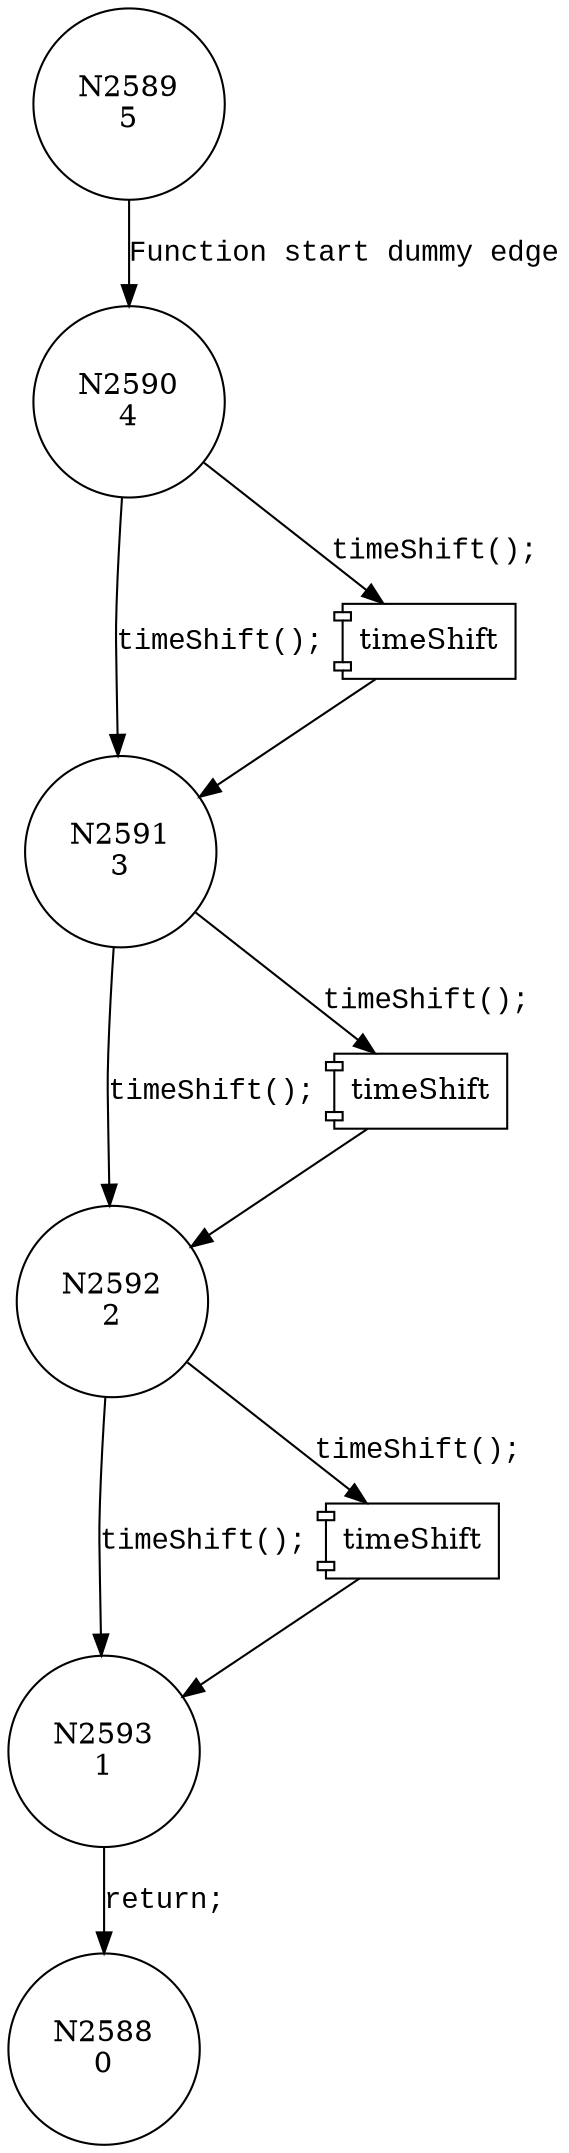digraph threeTS {
2589 [shape="circle" label="N2589\n5"]
2590 [shape="circle" label="N2590\n4"]
2591 [shape="circle" label="N2591\n3"]
2592 [shape="circle" label="N2592\n2"]
2593 [shape="circle" label="N2593\n1"]
2588 [shape="circle" label="N2588\n0"]
2589 -> 2590 [label="Function start dummy edge" fontname="Courier New"]
100130 [shape="component" label="timeShift"]
2590 -> 100130 [label="timeShift();" fontname="Courier New"]
100130 -> 2591 [label="" fontname="Courier New"]
2590 -> 2591 [label="timeShift();" fontname="Courier New"]
100131 [shape="component" label="timeShift"]
2591 -> 100131 [label="timeShift();" fontname="Courier New"]
100131 -> 2592 [label="" fontname="Courier New"]
2591 -> 2592 [label="timeShift();" fontname="Courier New"]
100132 [shape="component" label="timeShift"]
2592 -> 100132 [label="timeShift();" fontname="Courier New"]
100132 -> 2593 [label="" fontname="Courier New"]
2592 -> 2593 [label="timeShift();" fontname="Courier New"]
2593 -> 2588 [label="return;" fontname="Courier New"]
}